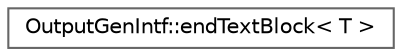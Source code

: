 digraph "Graphical Class Hierarchy"
{
 // INTERACTIVE_SVG=YES
 // LATEX_PDF_SIZE
  bgcolor="transparent";
  edge [fontname=Helvetica,fontsize=10,labelfontname=Helvetica,labelfontsize=10];
  node [fontname=Helvetica,fontsize=10,shape=box,height=0.2,width=0.4];
  rankdir="LR";
  Node0 [label="OutputGenIntf::endTextBlock\< T \>",height=0.2,width=0.4,color="grey40", fillcolor="white", style="filled",URL="$d6/dbb/struct_output_gen_intf_1_1end_text_block.html",tooltip=" "];
}
